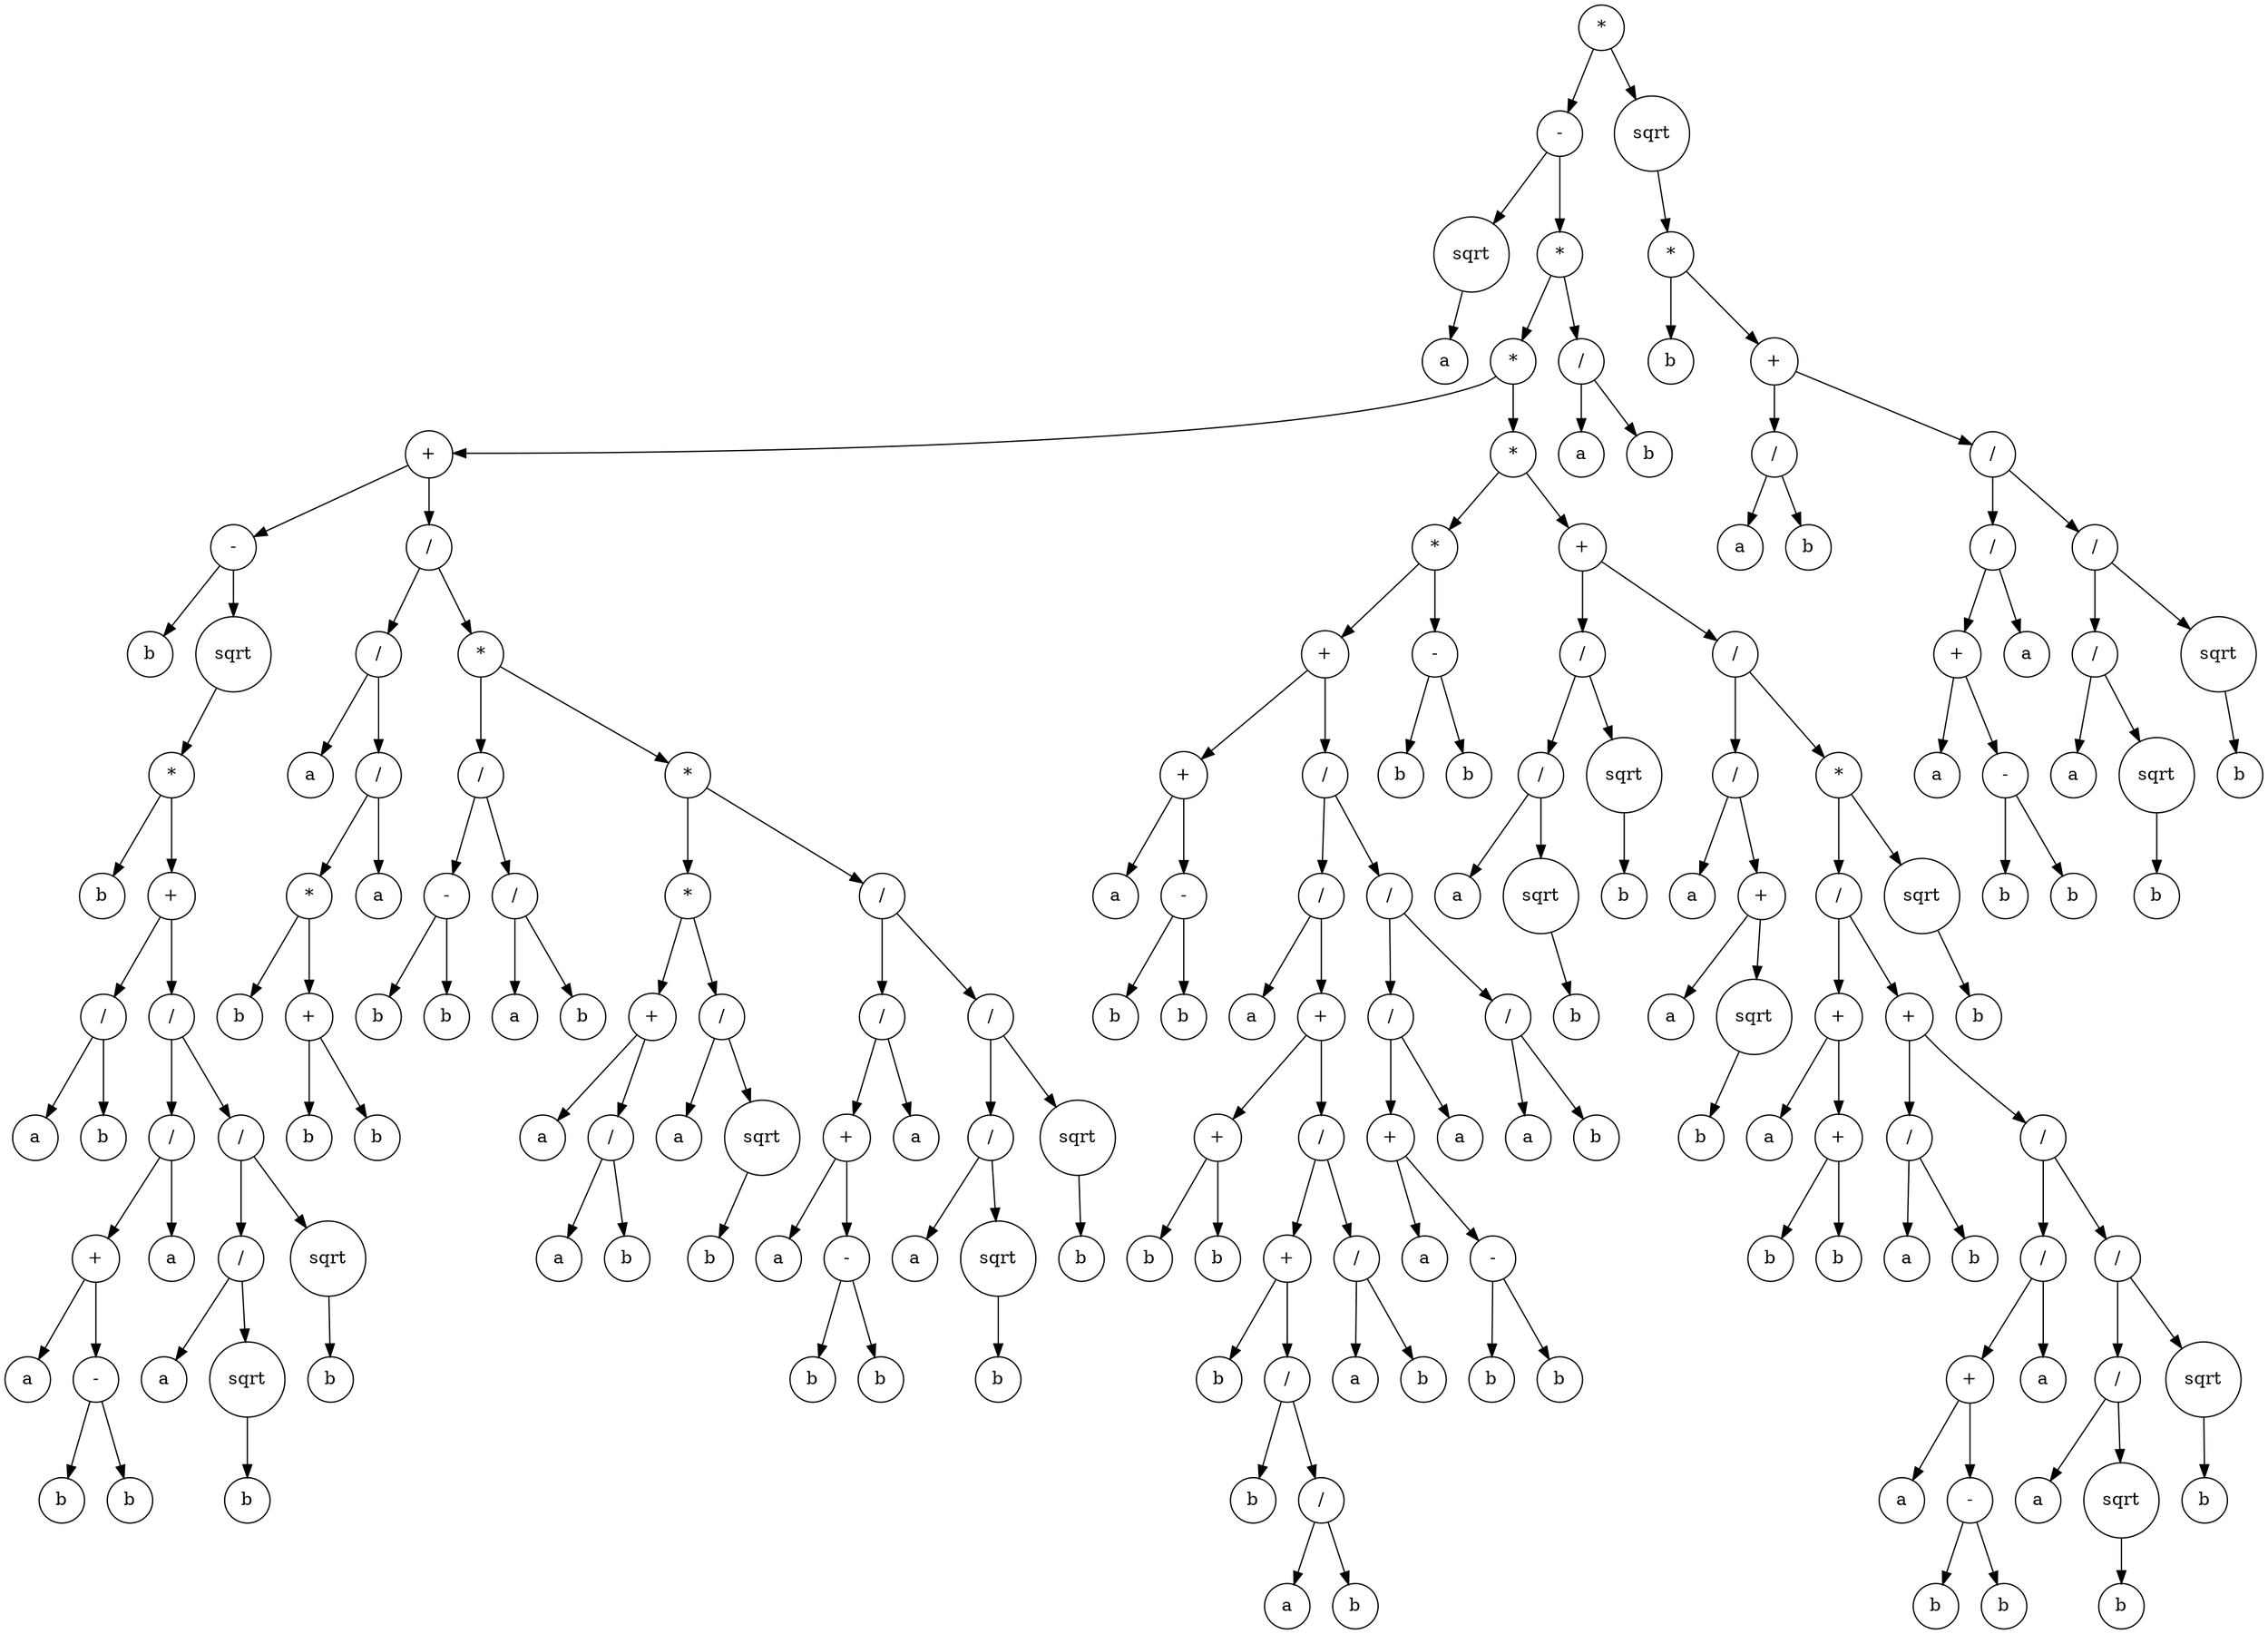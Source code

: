 digraph g {
graph [ordering=out];
node [shape=circle];
n[label = "*"];
n0[label = "-"];
n00[label = "sqrt"];
n000[label = "a"];
n00 -> n000;
n0 -> n00;
n01[label = "*"];
n010[label = "*"];
n0100[label = "+"];
n01000[label = "-"];
n010000[label = "b"];
n01000 -> n010000;
n010001[label = "sqrt"];
n0100010[label = "*"];
n01000100[label = "b"];
n0100010 -> n01000100;
n01000101[label = "+"];
n010001010[label = "/"];
n0100010100[label = "a"];
n010001010 -> n0100010100;
n0100010101[label = "b"];
n010001010 -> n0100010101;
n01000101 -> n010001010;
n010001011[label = "/"];
n0100010110[label = "/"];
n01000101100[label = "+"];
n010001011000[label = "a"];
n01000101100 -> n010001011000;
n010001011001[label = "-"];
n0100010110010[label = "b"];
n010001011001 -> n0100010110010;
n0100010110011[label = "b"];
n010001011001 -> n0100010110011;
n01000101100 -> n010001011001;
n0100010110 -> n01000101100;
n01000101101[label = "a"];
n0100010110 -> n01000101101;
n010001011 -> n0100010110;
n0100010111[label = "/"];
n01000101110[label = "/"];
n010001011100[label = "a"];
n01000101110 -> n010001011100;
n010001011101[label = "sqrt"];
n0100010111010[label = "b"];
n010001011101 -> n0100010111010;
n01000101110 -> n010001011101;
n0100010111 -> n01000101110;
n01000101111[label = "sqrt"];
n010001011110[label = "b"];
n01000101111 -> n010001011110;
n0100010111 -> n01000101111;
n010001011 -> n0100010111;
n01000101 -> n010001011;
n0100010 -> n01000101;
n010001 -> n0100010;
n01000 -> n010001;
n0100 -> n01000;
n01001[label = "/"];
n010010[label = "/"];
n0100100[label = "a"];
n010010 -> n0100100;
n0100101[label = "/"];
n01001010[label = "*"];
n010010100[label = "b"];
n01001010 -> n010010100;
n010010101[label = "+"];
n0100101010[label = "b"];
n010010101 -> n0100101010;
n0100101011[label = "b"];
n010010101 -> n0100101011;
n01001010 -> n010010101;
n0100101 -> n01001010;
n01001011[label = "a"];
n0100101 -> n01001011;
n010010 -> n0100101;
n01001 -> n010010;
n010011[label = "*"];
n0100110[label = "/"];
n01001100[label = "-"];
n010011000[label = "b"];
n01001100 -> n010011000;
n010011001[label = "b"];
n01001100 -> n010011001;
n0100110 -> n01001100;
n01001101[label = "/"];
n010011010[label = "a"];
n01001101 -> n010011010;
n010011011[label = "b"];
n01001101 -> n010011011;
n0100110 -> n01001101;
n010011 -> n0100110;
n0100111[label = "*"];
n01001110[label = "*"];
n010011100[label = "+"];
n0100111000[label = "a"];
n010011100 -> n0100111000;
n0100111001[label = "/"];
n01001110010[label = "a"];
n0100111001 -> n01001110010;
n01001110011[label = "b"];
n0100111001 -> n01001110011;
n010011100 -> n0100111001;
n01001110 -> n010011100;
n010011101[label = "/"];
n0100111010[label = "a"];
n010011101 -> n0100111010;
n0100111011[label = "sqrt"];
n01001110110[label = "b"];
n0100111011 -> n01001110110;
n010011101 -> n0100111011;
n01001110 -> n010011101;
n0100111 -> n01001110;
n01001111[label = "/"];
n010011110[label = "/"];
n0100111100[label = "+"];
n01001111000[label = "a"];
n0100111100 -> n01001111000;
n01001111001[label = "-"];
n010011110010[label = "b"];
n01001111001 -> n010011110010;
n010011110011[label = "b"];
n01001111001 -> n010011110011;
n0100111100 -> n01001111001;
n010011110 -> n0100111100;
n0100111101[label = "a"];
n010011110 -> n0100111101;
n01001111 -> n010011110;
n010011111[label = "/"];
n0100111110[label = "/"];
n01001111100[label = "a"];
n0100111110 -> n01001111100;
n01001111101[label = "sqrt"];
n010011111010[label = "b"];
n01001111101 -> n010011111010;
n0100111110 -> n01001111101;
n010011111 -> n0100111110;
n0100111111[label = "sqrt"];
n01001111110[label = "b"];
n0100111111 -> n01001111110;
n010011111 -> n0100111111;
n01001111 -> n010011111;
n0100111 -> n01001111;
n010011 -> n0100111;
n01001 -> n010011;
n0100 -> n01001;
n010 -> n0100;
n0101[label = "*"];
n01010[label = "*"];
n010100[label = "+"];
n0101000[label = "+"];
n01010000[label = "a"];
n0101000 -> n01010000;
n01010001[label = "-"];
n010100010[label = "b"];
n01010001 -> n010100010;
n010100011[label = "b"];
n01010001 -> n010100011;
n0101000 -> n01010001;
n010100 -> n0101000;
n0101001[label = "/"];
n01010010[label = "/"];
n010100100[label = "a"];
n01010010 -> n010100100;
n010100101[label = "+"];
n0101001010[label = "+"];
n01010010100[label = "b"];
n0101001010 -> n01010010100;
n01010010101[label = "b"];
n0101001010 -> n01010010101;
n010100101 -> n0101001010;
n0101001011[label = "/"];
n01010010110[label = "+"];
n010100101100[label = "b"];
n01010010110 -> n010100101100;
n010100101101[label = "/"];
n0101001011010[label = "b"];
n010100101101 -> n0101001011010;
n0101001011011[label = "/"];
n01010010110110[label = "a"];
n0101001011011 -> n01010010110110;
n01010010110111[label = "b"];
n0101001011011 -> n01010010110111;
n010100101101 -> n0101001011011;
n01010010110 -> n010100101101;
n0101001011 -> n01010010110;
n01010010111[label = "/"];
n010100101110[label = "a"];
n01010010111 -> n010100101110;
n010100101111[label = "b"];
n01010010111 -> n010100101111;
n0101001011 -> n01010010111;
n010100101 -> n0101001011;
n01010010 -> n010100101;
n0101001 -> n01010010;
n01010011[label = "/"];
n010100110[label = "/"];
n0101001100[label = "+"];
n01010011000[label = "a"];
n0101001100 -> n01010011000;
n01010011001[label = "-"];
n010100110010[label = "b"];
n01010011001 -> n010100110010;
n010100110011[label = "b"];
n01010011001 -> n010100110011;
n0101001100 -> n01010011001;
n010100110 -> n0101001100;
n0101001101[label = "a"];
n010100110 -> n0101001101;
n01010011 -> n010100110;
n010100111[label = "/"];
n0101001110[label = "a"];
n010100111 -> n0101001110;
n0101001111[label = "b"];
n010100111 -> n0101001111;
n01010011 -> n010100111;
n0101001 -> n01010011;
n010100 -> n0101001;
n01010 -> n010100;
n010101[label = "-"];
n0101010[label = "b"];
n010101 -> n0101010;
n0101011[label = "b"];
n010101 -> n0101011;
n01010 -> n010101;
n0101 -> n01010;
n01011[label = "+"];
n010110[label = "/"];
n0101100[label = "/"];
n01011000[label = "a"];
n0101100 -> n01011000;
n01011001[label = "sqrt"];
n010110010[label = "b"];
n01011001 -> n010110010;
n0101100 -> n01011001;
n010110 -> n0101100;
n0101101[label = "sqrt"];
n01011010[label = "b"];
n0101101 -> n01011010;
n010110 -> n0101101;
n01011 -> n010110;
n010111[label = "/"];
n0101110[label = "/"];
n01011100[label = "a"];
n0101110 -> n01011100;
n01011101[label = "+"];
n010111010[label = "a"];
n01011101 -> n010111010;
n010111011[label = "sqrt"];
n0101110110[label = "b"];
n010111011 -> n0101110110;
n01011101 -> n010111011;
n0101110 -> n01011101;
n010111 -> n0101110;
n0101111[label = "*"];
n01011110[label = "/"];
n010111100[label = "+"];
n0101111000[label = "a"];
n010111100 -> n0101111000;
n0101111001[label = "+"];
n01011110010[label = "b"];
n0101111001 -> n01011110010;
n01011110011[label = "b"];
n0101111001 -> n01011110011;
n010111100 -> n0101111001;
n01011110 -> n010111100;
n010111101[label = "+"];
n0101111010[label = "/"];
n01011110100[label = "a"];
n0101111010 -> n01011110100;
n01011110101[label = "b"];
n0101111010 -> n01011110101;
n010111101 -> n0101111010;
n0101111011[label = "/"];
n01011110110[label = "/"];
n010111101100[label = "+"];
n0101111011000[label = "a"];
n010111101100 -> n0101111011000;
n0101111011001[label = "-"];
n01011110110010[label = "b"];
n0101111011001 -> n01011110110010;
n01011110110011[label = "b"];
n0101111011001 -> n01011110110011;
n010111101100 -> n0101111011001;
n01011110110 -> n010111101100;
n010111101101[label = "a"];
n01011110110 -> n010111101101;
n0101111011 -> n01011110110;
n01011110111[label = "/"];
n010111101110[label = "/"];
n0101111011100[label = "a"];
n010111101110 -> n0101111011100;
n0101111011101[label = "sqrt"];
n01011110111010[label = "b"];
n0101111011101 -> n01011110111010;
n010111101110 -> n0101111011101;
n01011110111 -> n010111101110;
n010111101111[label = "sqrt"];
n0101111011110[label = "b"];
n010111101111 -> n0101111011110;
n01011110111 -> n010111101111;
n0101111011 -> n01011110111;
n010111101 -> n0101111011;
n01011110 -> n010111101;
n0101111 -> n01011110;
n01011111[label = "sqrt"];
n010111110[label = "b"];
n01011111 -> n010111110;
n0101111 -> n01011111;
n010111 -> n0101111;
n01011 -> n010111;
n0101 -> n01011;
n010 -> n0101;
n01 -> n010;
n011[label = "/"];
n0110[label = "a"];
n011 -> n0110;
n0111[label = "b"];
n011 -> n0111;
n01 -> n011;
n0 -> n01;
n -> n0;
n1[label = "sqrt"];
n10[label = "*"];
n100[label = "b"];
n10 -> n100;
n101[label = "+"];
n1010[label = "/"];
n10100[label = "a"];
n1010 -> n10100;
n10101[label = "b"];
n1010 -> n10101;
n101 -> n1010;
n1011[label = "/"];
n10110[label = "/"];
n101100[label = "+"];
n1011000[label = "a"];
n101100 -> n1011000;
n1011001[label = "-"];
n10110010[label = "b"];
n1011001 -> n10110010;
n10110011[label = "b"];
n1011001 -> n10110011;
n101100 -> n1011001;
n10110 -> n101100;
n101101[label = "a"];
n10110 -> n101101;
n1011 -> n10110;
n10111[label = "/"];
n101110[label = "/"];
n1011100[label = "a"];
n101110 -> n1011100;
n1011101[label = "sqrt"];
n10111010[label = "b"];
n1011101 -> n10111010;
n101110 -> n1011101;
n10111 -> n101110;
n101111[label = "sqrt"];
n1011110[label = "b"];
n101111 -> n1011110;
n10111 -> n101111;
n1011 -> n10111;
n101 -> n1011;
n10 -> n101;
n1 -> n10;
n -> n1;
}
